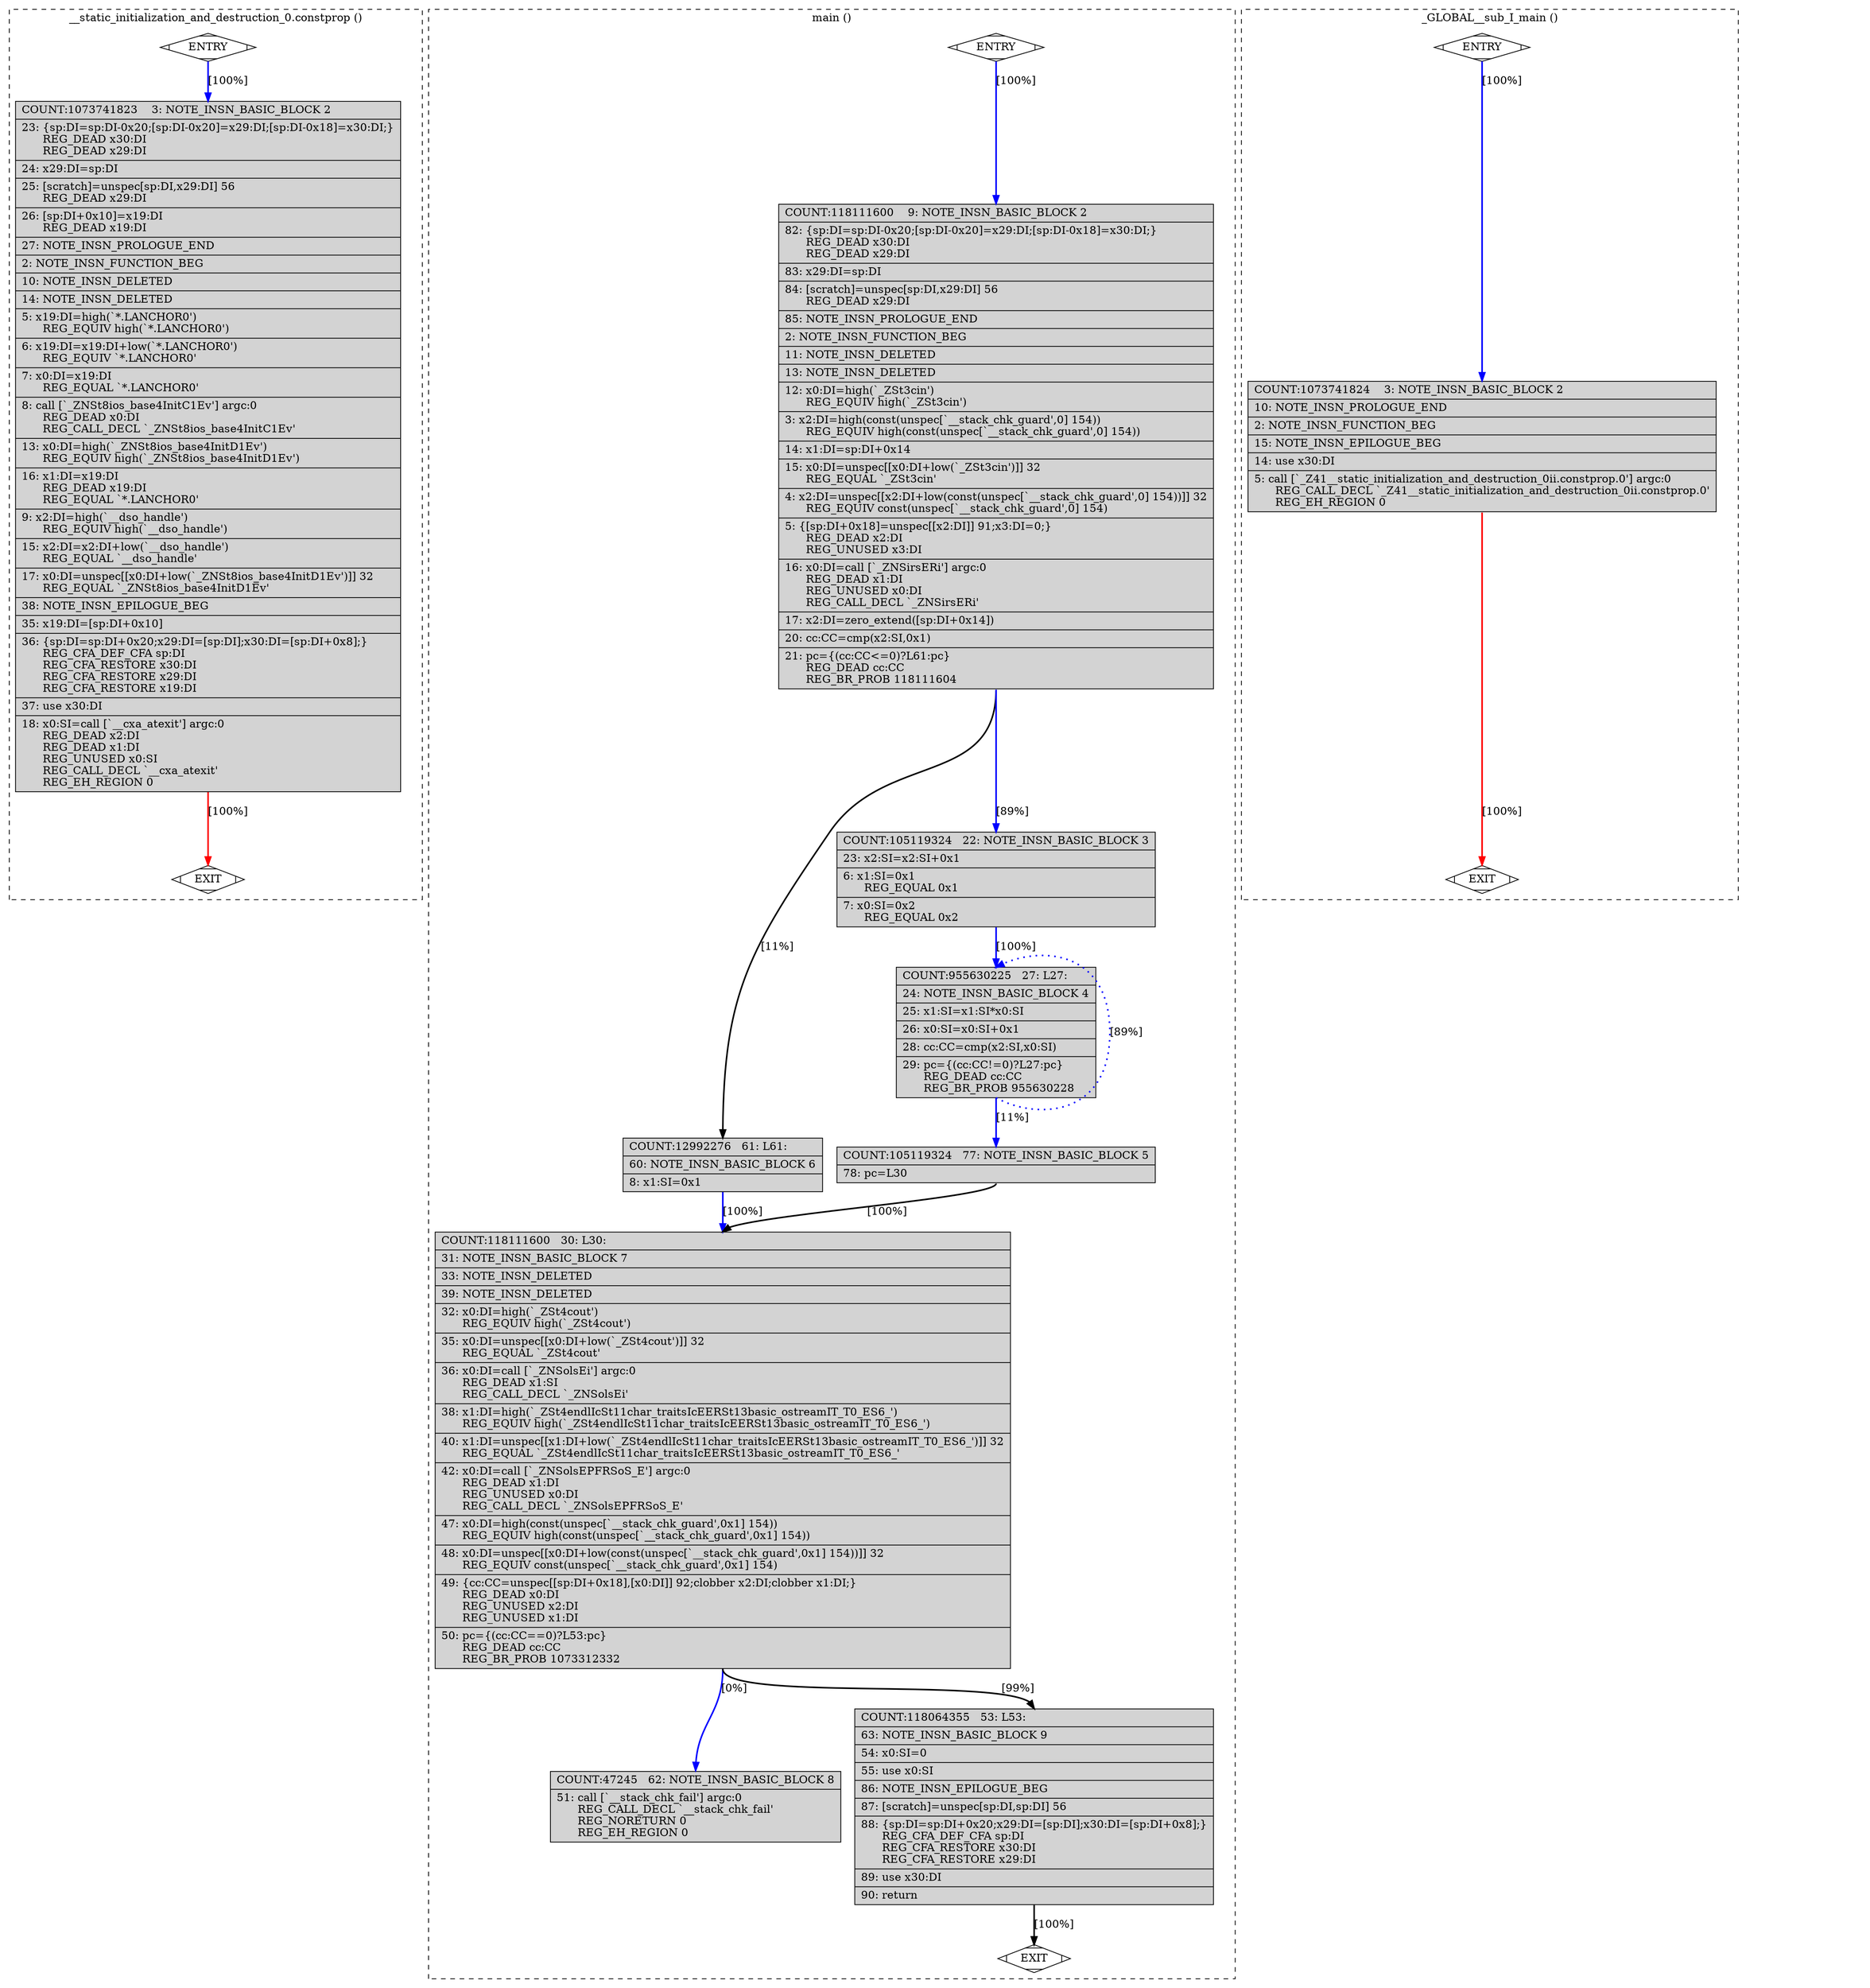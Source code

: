 digraph "a-mul.cpp.301r.jump2" {
overlap=false;
subgraph "cluster___static_initialization_and_destruction_0.constprop" {
	style="dashed";
	color="black";
	label="__static_initialization_and_destruction_0.constprop ()";
	fn_2278_basic_block_0 [shape=Mdiamond,style=filled,fillcolor=white,label="ENTRY"];

	fn_2278_basic_block_2 [shape=record,style=filled,fillcolor=lightgrey,label="{COUNT:1073741823\ \ \ \ 3:\ NOTE_INSN_BASIC_BLOCK\ 2\l\
|\ \ \ 23:\ \{sp:DI=sp:DI-0x20;[sp:DI-0x20]=x29:DI;[sp:DI-0x18]=x30:DI;\}\l\
\ \ \ \ \ \ REG_DEAD\ x30:DI\l\
\ \ \ \ \ \ REG_DEAD\ x29:DI\l\
|\ \ \ 24:\ x29:DI=sp:DI\l\
|\ \ \ 25:\ [scratch]=unspec[sp:DI,x29:DI]\ 56\l\
\ \ \ \ \ \ REG_DEAD\ x29:DI\l\
|\ \ \ 26:\ [sp:DI+0x10]=x19:DI\l\
\ \ \ \ \ \ REG_DEAD\ x19:DI\l\
|\ \ \ 27:\ NOTE_INSN_PROLOGUE_END\l\
|\ \ \ \ 2:\ NOTE_INSN_FUNCTION_BEG\l\
|\ \ \ 10:\ NOTE_INSN_DELETED\l\
|\ \ \ 14:\ NOTE_INSN_DELETED\l\
|\ \ \ \ 5:\ x19:DI=high(`*.LANCHOR0')\l\
\ \ \ \ \ \ REG_EQUIV\ high(`*.LANCHOR0')\l\
|\ \ \ \ 6:\ x19:DI=x19:DI+low(`*.LANCHOR0')\l\
\ \ \ \ \ \ REG_EQUIV\ `*.LANCHOR0'\l\
|\ \ \ \ 7:\ x0:DI=x19:DI\l\
\ \ \ \ \ \ REG_EQUAL\ `*.LANCHOR0'\l\
|\ \ \ \ 8:\ call\ [`_ZNSt8ios_base4InitC1Ev']\ argc:0\l\
\ \ \ \ \ \ REG_DEAD\ x0:DI\l\
\ \ \ \ \ \ REG_CALL_DECL\ `_ZNSt8ios_base4InitC1Ev'\l\
|\ \ \ 13:\ x0:DI=high(`_ZNSt8ios_base4InitD1Ev')\l\
\ \ \ \ \ \ REG_EQUIV\ high(`_ZNSt8ios_base4InitD1Ev')\l\
|\ \ \ 16:\ x1:DI=x19:DI\l\
\ \ \ \ \ \ REG_DEAD\ x19:DI\l\
\ \ \ \ \ \ REG_EQUAL\ `*.LANCHOR0'\l\
|\ \ \ \ 9:\ x2:DI=high(`__dso_handle')\l\
\ \ \ \ \ \ REG_EQUIV\ high(`__dso_handle')\l\
|\ \ \ 15:\ x2:DI=x2:DI+low(`__dso_handle')\l\
\ \ \ \ \ \ REG_EQUAL\ `__dso_handle'\l\
|\ \ \ 17:\ x0:DI=unspec[[x0:DI+low(`_ZNSt8ios_base4InitD1Ev')]]\ 32\l\
\ \ \ \ \ \ REG_EQUAL\ `_ZNSt8ios_base4InitD1Ev'\l\
|\ \ \ 38:\ NOTE_INSN_EPILOGUE_BEG\l\
|\ \ \ 35:\ x19:DI=[sp:DI+0x10]\l\
|\ \ \ 36:\ \{sp:DI=sp:DI+0x20;x29:DI=[sp:DI];x30:DI=[sp:DI+0x8];\}\l\
\ \ \ \ \ \ REG_CFA_DEF_CFA\ sp:DI\l\
\ \ \ \ \ \ REG_CFA_RESTORE\ x30:DI\l\
\ \ \ \ \ \ REG_CFA_RESTORE\ x29:DI\l\
\ \ \ \ \ \ REG_CFA_RESTORE\ x19:DI\l\
|\ \ \ 37:\ use\ x30:DI\l\
|\ \ \ 18:\ x0:SI=call\ [`__cxa_atexit']\ argc:0\l\
\ \ \ \ \ \ REG_DEAD\ x2:DI\l\
\ \ \ \ \ \ REG_DEAD\ x1:DI\l\
\ \ \ \ \ \ REG_UNUSED\ x0:SI\l\
\ \ \ \ \ \ REG_CALL_DECL\ `__cxa_atexit'\l\
\ \ \ \ \ \ REG_EH_REGION\ 0\l\
}"];

	fn_2278_basic_block_1 [shape=Mdiamond,style=filled,fillcolor=white,label="EXIT"];

	fn_2278_basic_block_0:s -> fn_2278_basic_block_2:n [style="solid,bold",color=blue,weight=100,constraint=true,label="[100%]"];
	fn_2278_basic_block_2:s -> fn_2278_basic_block_1:n [style="solid,bold",color=red,weight=10,constraint=true,label="[100%]"];
	fn_2278_basic_block_0:s -> fn_2278_basic_block_1:n [style="invis",constraint=true];
}
subgraph "cluster_main" {
	style="dashed";
	color="black";
	label="main ()";
	fn_1776_basic_block_0 [shape=Mdiamond,style=filled,fillcolor=white,label="ENTRY"];

	fn_1776_basic_block_2 [shape=record,style=filled,fillcolor=lightgrey,label="{COUNT:118111600\ \ \ \ 9:\ NOTE_INSN_BASIC_BLOCK\ 2\l\
|\ \ \ 82:\ \{sp:DI=sp:DI-0x20;[sp:DI-0x20]=x29:DI;[sp:DI-0x18]=x30:DI;\}\l\
\ \ \ \ \ \ REG_DEAD\ x30:DI\l\
\ \ \ \ \ \ REG_DEAD\ x29:DI\l\
|\ \ \ 83:\ x29:DI=sp:DI\l\
|\ \ \ 84:\ [scratch]=unspec[sp:DI,x29:DI]\ 56\l\
\ \ \ \ \ \ REG_DEAD\ x29:DI\l\
|\ \ \ 85:\ NOTE_INSN_PROLOGUE_END\l\
|\ \ \ \ 2:\ NOTE_INSN_FUNCTION_BEG\l\
|\ \ \ 11:\ NOTE_INSN_DELETED\l\
|\ \ \ 13:\ NOTE_INSN_DELETED\l\
|\ \ \ 12:\ x0:DI=high(`_ZSt3cin')\l\
\ \ \ \ \ \ REG_EQUIV\ high(`_ZSt3cin')\l\
|\ \ \ \ 3:\ x2:DI=high(const(unspec[`__stack_chk_guard',0]\ 154))\l\
\ \ \ \ \ \ REG_EQUIV\ high(const(unspec[`__stack_chk_guard',0]\ 154))\l\
|\ \ \ 14:\ x1:DI=sp:DI+0x14\l\
|\ \ \ 15:\ x0:DI=unspec[[x0:DI+low(`_ZSt3cin')]]\ 32\l\
\ \ \ \ \ \ REG_EQUAL\ `_ZSt3cin'\l\
|\ \ \ \ 4:\ x2:DI=unspec[[x2:DI+low(const(unspec[`__stack_chk_guard',0]\ 154))]]\ 32\l\
\ \ \ \ \ \ REG_EQUIV\ const(unspec[`__stack_chk_guard',0]\ 154)\l\
|\ \ \ \ 5:\ \{[sp:DI+0x18]=unspec[[x2:DI]]\ 91;x3:DI=0;\}\l\
\ \ \ \ \ \ REG_DEAD\ x2:DI\l\
\ \ \ \ \ \ REG_UNUSED\ x3:DI\l\
|\ \ \ 16:\ x0:DI=call\ [`_ZNSirsERi']\ argc:0\l\
\ \ \ \ \ \ REG_DEAD\ x1:DI\l\
\ \ \ \ \ \ REG_UNUSED\ x0:DI\l\
\ \ \ \ \ \ REG_CALL_DECL\ `_ZNSirsERi'\l\
|\ \ \ 17:\ x2:DI=zero_extend([sp:DI+0x14])\l\
|\ \ \ 20:\ cc:CC=cmp(x2:SI,0x1)\l\
|\ \ \ 21:\ pc=\{(cc:CC\<=0)?L61:pc\}\l\
\ \ \ \ \ \ REG_DEAD\ cc:CC\l\
\ \ \ \ \ \ REG_BR_PROB\ 118111604\l\
}"];

	fn_1776_basic_block_6 [shape=record,style=filled,fillcolor=lightgrey,label="{COUNT:12992276\ \ \ 61:\ L61:\l\
|\ \ \ 60:\ NOTE_INSN_BASIC_BLOCK\ 6\l\
|\ \ \ \ 8:\ x1:SI=0x1\l\
}"];

	fn_1776_basic_block_3 [shape=record,style=filled,fillcolor=lightgrey,label="{COUNT:105119324\ \ \ 22:\ NOTE_INSN_BASIC_BLOCK\ 3\l\
|\ \ \ 23:\ x2:SI=x2:SI+0x1\l\
|\ \ \ \ 6:\ x1:SI=0x1\l\
\ \ \ \ \ \ REG_EQUAL\ 0x1\l\
|\ \ \ \ 7:\ x0:SI=0x2\l\
\ \ \ \ \ \ REG_EQUAL\ 0x2\l\
}"];

	fn_1776_basic_block_4 [shape=record,style=filled,fillcolor=lightgrey,label="{COUNT:955630225\ \ \ 27:\ L27:\l\
|\ \ \ 24:\ NOTE_INSN_BASIC_BLOCK\ 4\l\
|\ \ \ 25:\ x1:SI=x1:SI*x0:SI\l\
|\ \ \ 26:\ x0:SI=x0:SI+0x1\l\
|\ \ \ 28:\ cc:CC=cmp(x2:SI,x0:SI)\l\
|\ \ \ 29:\ pc=\{(cc:CC!=0)?L27:pc\}\l\
\ \ \ \ \ \ REG_DEAD\ cc:CC\l\
\ \ \ \ \ \ REG_BR_PROB\ 955630228\l\
}"];

	fn_1776_basic_block_5 [shape=record,style=filled,fillcolor=lightgrey,label="{COUNT:105119324\ \ \ 77:\ NOTE_INSN_BASIC_BLOCK\ 5\l\
|\ \ \ 78:\ pc=L30\l\
}"];

	fn_1776_basic_block_7 [shape=record,style=filled,fillcolor=lightgrey,label="{COUNT:118111600\ \ \ 30:\ L30:\l\
|\ \ \ 31:\ NOTE_INSN_BASIC_BLOCK\ 7\l\
|\ \ \ 33:\ NOTE_INSN_DELETED\l\
|\ \ \ 39:\ NOTE_INSN_DELETED\l\
|\ \ \ 32:\ x0:DI=high(`_ZSt4cout')\l\
\ \ \ \ \ \ REG_EQUIV\ high(`_ZSt4cout')\l\
|\ \ \ 35:\ x0:DI=unspec[[x0:DI+low(`_ZSt4cout')]]\ 32\l\
\ \ \ \ \ \ REG_EQUAL\ `_ZSt4cout'\l\
|\ \ \ 36:\ x0:DI=call\ [`_ZNSolsEi']\ argc:0\l\
\ \ \ \ \ \ REG_DEAD\ x1:SI\l\
\ \ \ \ \ \ REG_CALL_DECL\ `_ZNSolsEi'\l\
|\ \ \ 38:\ x1:DI=high(`_ZSt4endlIcSt11char_traitsIcEERSt13basic_ostreamIT_T0_ES6_')\l\
\ \ \ \ \ \ REG_EQUIV\ high(`_ZSt4endlIcSt11char_traitsIcEERSt13basic_ostreamIT_T0_ES6_')\l\
|\ \ \ 40:\ x1:DI=unspec[[x1:DI+low(`_ZSt4endlIcSt11char_traitsIcEERSt13basic_ostreamIT_T0_ES6_')]]\ 32\l\
\ \ \ \ \ \ REG_EQUAL\ `_ZSt4endlIcSt11char_traitsIcEERSt13basic_ostreamIT_T0_ES6_'\l\
|\ \ \ 42:\ x0:DI=call\ [`_ZNSolsEPFRSoS_E']\ argc:0\l\
\ \ \ \ \ \ REG_DEAD\ x1:DI\l\
\ \ \ \ \ \ REG_UNUSED\ x0:DI\l\
\ \ \ \ \ \ REG_CALL_DECL\ `_ZNSolsEPFRSoS_E'\l\
|\ \ \ 47:\ x0:DI=high(const(unspec[`__stack_chk_guard',0x1]\ 154))\l\
\ \ \ \ \ \ REG_EQUIV\ high(const(unspec[`__stack_chk_guard',0x1]\ 154))\l\
|\ \ \ 48:\ x0:DI=unspec[[x0:DI+low(const(unspec[`__stack_chk_guard',0x1]\ 154))]]\ 32\l\
\ \ \ \ \ \ REG_EQUIV\ const(unspec[`__stack_chk_guard',0x1]\ 154)\l\
|\ \ \ 49:\ \{cc:CC=unspec[[sp:DI+0x18],[x0:DI]]\ 92;clobber\ x2:DI;clobber\ x1:DI;\}\l\
\ \ \ \ \ \ REG_DEAD\ x0:DI\l\
\ \ \ \ \ \ REG_UNUSED\ x2:DI\l\
\ \ \ \ \ \ REG_UNUSED\ x1:DI\l\
|\ \ \ 50:\ pc=\{(cc:CC==0)?L53:pc\}\l\
\ \ \ \ \ \ REG_DEAD\ cc:CC\l\
\ \ \ \ \ \ REG_BR_PROB\ 1073312332\l\
}"];

	fn_1776_basic_block_8 [shape=record,style=filled,fillcolor=lightgrey,label="{COUNT:47245\ \ \ 62:\ NOTE_INSN_BASIC_BLOCK\ 8\l\
|\ \ \ 51:\ call\ [`__stack_chk_fail']\ argc:0\l\
\ \ \ \ \ \ REG_CALL_DECL\ `__stack_chk_fail'\l\
\ \ \ \ \ \ REG_NORETURN\ 0\l\
\ \ \ \ \ \ REG_EH_REGION\ 0\l\
}"];

	fn_1776_basic_block_9 [shape=record,style=filled,fillcolor=lightgrey,label="{COUNT:118064355\ \ \ 53:\ L53:\l\
|\ \ \ 63:\ NOTE_INSN_BASIC_BLOCK\ 9\l\
|\ \ \ 54:\ x0:SI=0\l\
|\ \ \ 55:\ use\ x0:SI\l\
|\ \ \ 86:\ NOTE_INSN_EPILOGUE_BEG\l\
|\ \ \ 87:\ [scratch]=unspec[sp:DI,sp:DI]\ 56\l\
|\ \ \ 88:\ \{sp:DI=sp:DI+0x20;x29:DI=[sp:DI];x30:DI=[sp:DI+0x8];\}\l\
\ \ \ \ \ \ REG_CFA_DEF_CFA\ sp:DI\l\
\ \ \ \ \ \ REG_CFA_RESTORE\ x30:DI\l\
\ \ \ \ \ \ REG_CFA_RESTORE\ x29:DI\l\
|\ \ \ 89:\ use\ x30:DI\l\
|\ \ \ 90:\ return\l\
}"];

	fn_1776_basic_block_1 [shape=Mdiamond,style=filled,fillcolor=white,label="EXIT"];

	fn_1776_basic_block_0:s -> fn_1776_basic_block_2:n [style="solid,bold",color=blue,weight=100,constraint=true,label="[100%]"];
	fn_1776_basic_block_2:s -> fn_1776_basic_block_3:n [style="solid,bold",color=blue,weight=100,constraint=true,label="[89%]"];
	fn_1776_basic_block_2:s -> fn_1776_basic_block_6:n [style="solid,bold",color=black,weight=10,constraint=true,label="[11%]"];
	fn_1776_basic_block_3:s -> fn_1776_basic_block_4:n [style="solid,bold",color=blue,weight=100,constraint=true,label="[100%]"];
	fn_1776_basic_block_4:s -> fn_1776_basic_block_4:n [style="dotted,bold",color=blue,weight=10,constraint=false,label="[89%]"];
	fn_1776_basic_block_4:s -> fn_1776_basic_block_5:n [style="solid,bold",color=blue,weight=100,constraint=true,label="[11%]"];
	fn_1776_basic_block_5:s -> fn_1776_basic_block_7:n [style="solid,bold",color=black,weight=10,constraint=true,label="[100%]"];
	fn_1776_basic_block_6:s -> fn_1776_basic_block_7:n [style="solid,bold",color=blue,weight=100,constraint=true,label="[100%]"];
	fn_1776_basic_block_7:s -> fn_1776_basic_block_9:n [style="solid,bold",color=black,weight=10,constraint=true,label="[99%]"];
	fn_1776_basic_block_7:s -> fn_1776_basic_block_8:n [style="solid,bold",color=blue,weight=100,constraint=true,label="[0%]"];
	fn_1776_basic_block_9:s -> fn_1776_basic_block_1:n [style="solid,bold",color=black,weight=10,constraint=true,label="[100%]"];
	fn_1776_basic_block_0:s -> fn_1776_basic_block_1:n [style="invis",constraint=true];
}
subgraph "cluster__GLOBAL__sub_I_main" {
	style="dashed";
	color="black";
	label="_GLOBAL__sub_I_main ()";
	fn_2277_basic_block_0 [shape=Mdiamond,style=filled,fillcolor=white,label="ENTRY"];

	fn_2277_basic_block_2 [shape=record,style=filled,fillcolor=lightgrey,label="{COUNT:1073741824\ \ \ \ 3:\ NOTE_INSN_BASIC_BLOCK\ 2\l\
|\ \ \ 10:\ NOTE_INSN_PROLOGUE_END\l\
|\ \ \ \ 2:\ NOTE_INSN_FUNCTION_BEG\l\
|\ \ \ 15:\ NOTE_INSN_EPILOGUE_BEG\l\
|\ \ \ 14:\ use\ x30:DI\l\
|\ \ \ \ 5:\ call\ [`_Z41__static_initialization_and_destruction_0ii.constprop.0']\ argc:0\l\
\ \ \ \ \ \ REG_CALL_DECL\ `_Z41__static_initialization_and_destruction_0ii.constprop.0'\l\
\ \ \ \ \ \ REG_EH_REGION\ 0\l\
}"];

	fn_2277_basic_block_1 [shape=Mdiamond,style=filled,fillcolor=white,label="EXIT"];

	fn_2277_basic_block_0:s -> fn_2277_basic_block_2:n [style="solid,bold",color=blue,weight=100,constraint=true,label="[100%]"];
	fn_2277_basic_block_2:s -> fn_2277_basic_block_1:n [style="solid,bold",color=red,weight=10,constraint=true,label="[100%]"];
	fn_2277_basic_block_0:s -> fn_2277_basic_block_1:n [style="invis",constraint=true];
}
}
